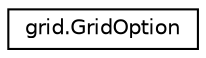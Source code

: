 digraph "Graphical Class Hierarchy"
{
  edge [fontname="Helvetica",fontsize="10",labelfontname="Helvetica",labelfontsize="10"];
  node [fontname="Helvetica",fontsize="10",shape=record];
  rankdir="LR";
  Node0 [label="grid.GridOption",height=0.2,width=0.4,color="black", fillcolor="white", style="filled",URL="$classgrid_1_1GridOption.html"];
}
